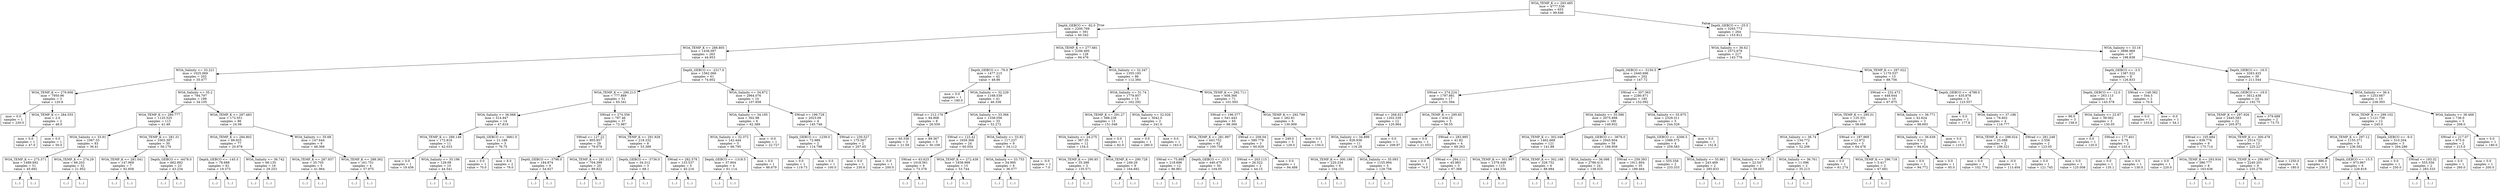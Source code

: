 digraph Tree {
node [shape=box] ;
0 [label="WOA_TEMP_K <= 293.485\nmse = 4777.536\nsamples = 655\nvalue = 99.646"] ;
1 [label="Depth_GEBCO <= -82.0\nmse = 2200.769\nsamples = 391\nvalue = 60.342"] ;
0 -> 1 [labeldistance=2.5, labelangle=45, headlabel="True"] ;
2 [label="WOA_TEMP_K <= 288.805\nmse = 1436.097\nsamples = 263\nvalue = 44.953"] ;
1 -> 2 ;
3 [label="WOA_Salinity <= 33.221\nmse = 1025.069\nsamples = 202\nvalue = 35.477"] ;
2 -> 3 ;
4 [label="WOA_TEMP_K <= 279.606\nmse = 7950.96\nsamples = 3\nvalue = 120.8"] ;
3 -> 4 ;
5 [label="mse = 0.0\nsamples = 1\nvalue = 230.0"] ;
4 -> 5 ;
6 [label="WOA_TEMP_K <= 284.555\nmse = 2.0\nsamples = 2\nvalue = 48.0"] ;
4 -> 6 ;
7 [label="mse = 0.0\nsamples = 1\nvalue = 47.0"] ;
6 -> 7 ;
8 [label="mse = 0.0\nsamples = 1\nvalue = 50.0"] ;
6 -> 8 ;
9 [label="WOA_Salinity <= 35.2\nmse = 794.797\nsamples = 199\nvalue = 34.105"] ;
3 -> 9 ;
10 [label="WOA_TEMP_K <= 280.777\nmse = 1125.525\nsamples = 113\nvalue = 41.49"] ;
9 -> 10 ;
11 [label="WOA_Salinity <= 33.91\nmse = 1067.33\nsamples = 83\nvalue = 36.41"] ;
10 -> 11 ;
12 [label="WOA_TEMP_K <= 275.571\nmse = 1489.692\nsamples = 51\nvalue = 45.692"] ;
11 -> 12 ;
13 [label="(...)"] ;
12 -> 13 ;
78 [label="(...)"] ;
12 -> 78 ;
99 [label="WOA_TEMP_K <= 274.29\nmse = 66.203\nsamples = 32\nvalue = 21.952"] ;
11 -> 99 ;
100 [label="(...)"] ;
99 -> 100 ;
113 [label="(...)"] ;
99 -> 113 ;
162 [label="WOA_TEMP_K <= 281.31\nmse = 1003.397\nsamples = 30\nvalue = 56.179"] ;
10 -> 162 ;
163 [label="WOA_TEMP_K <= 281.041\nmse = 147.969\nsamples = 7\nvalue = 92.858"] ;
162 -> 163 ;
164 [label="(...)"] ;
163 -> 164 ;
169 [label="(...)"] ;
163 -> 169 ;
176 [label="Depth_GEBCO <= -4478.0\nmse = 662.892\nsamples = 23\nvalue = 43.234"] ;
162 -> 176 ;
177 [label="(...)"] ;
176 -> 177 ;
198 [label="(...)"] ;
176 -> 198 ;
219 [label="WOA_TEMP_K <= 287.483\nmse = 172.051\nsamples = 86\nvalue = 24.09"] ;
9 -> 219 ;
220 [label="WOA_TEMP_K <= 284.802\nmse = 89.925\nsamples = 77\nvalue = 20.978"] ;
219 -> 220 ;
221 [label="Depth_GEBCO <= -145.5\nmse = 78.688\nsamples = 61\nvalue = 19.373"] ;
220 -> 221 ;
222 [label="(...)"] ;
221 -> 222 ;
263 [label="(...)"] ;
221 -> 263 ;
282 [label="WOA_Salinity <= 36.742\nmse = 66.135\nsamples = 16\nvalue = 29.253"] ;
220 -> 282 ;
283 [label="(...)"] ;
282 -> 283 ;
294 [label="(...)"] ;
282 -> 294 ;
299 [label="WOA_Salinity <= 35.68\nmse = 147.644\nsamples = 9\nvalue = 48.368"] ;
219 -> 299 ;
300 [label="WOA_TEMP_K <= 287.937\nmse = 35.705\nsamples = 5\nvalue = 41.964"] ;
299 -> 300 ;
301 [label="(...)"] ;
300 -> 301 ;
306 [label="(...)"] ;
300 -> 306 ;
309 [label="WOA_TEMP_K <= 288.362\nmse = 161.751\nsamples = 4\nvalue = 57.975"] ;
299 -> 309 ;
310 [label="(...)"] ;
309 -> 310 ;
313 [label="(...)"] ;
309 -> 313 ;
316 [label="Depth_GEBCO <= -2317.0\nmse = 1562.066\nsamples = 61\nvalue = 74.602"] ;
2 -> 316 ;
317 [label="WOA_TEMP_K <= 290.213\nmse = 777.889\nsamples = 51\nvalue = 65.341"] ;
316 -> 317 ;
318 [label="WOA_Salinity <= 36.068\nmse = 314.947\nsamples = 14\nvalue = 47.819"] ;
317 -> 318 ;
319 [label="WOA_TEMP_K <= 289.149\nmse = 172.816\nsamples = 11\nvalue = 42.033"] ;
318 -> 319 ;
320 [label="mse = 0.0\nsamples = 1\nvalue = 19.456"] ;
319 -> 320 ;
321 [label="WOA_Salinity <= 35.196\nmse = 129.09\nsamples = 10\nvalue = 44.541"] ;
319 -> 321 ;
322 [label="(...)"] ;
321 -> 322 ;
323 [label="(...)"] ;
321 -> 323 ;
338 [label="Depth_GEBCO <= -3661.0\nmse = 21.188\nsamples = 3\nvalue = 76.75"] ;
318 -> 338 ;
339 [label="mse = 0.0\nsamples = 1\nvalue = 70.0"] ;
338 -> 339 ;
340 [label="mse = 8.0\nsamples = 2\nvalue = 79.0"] ;
338 -> 340 ;
341 [label="SWrad <= 274.356\nmse = 787.46\nsamples = 37\nvalue = 72.987"] ;
317 -> 341 ;
342 [label="SWrad <= 127.22\nmse = 805.857\nsamples = 29\nvalue = 79.679"] ;
341 -> 342 ;
343 [label="Depth_GEBCO <= -3796.0\nmse = 184.874\nsamples = 9\nvalue = 54.927"] ;
342 -> 343 ;
344 [label="(...)"] ;
343 -> 344 ;
357 [label="(...)"] ;
343 -> 357 ;
360 [label="WOA_TEMP_K <= 291.313\nmse = 704.399\nsamples = 20\nvalue = 89.922"] ;
342 -> 360 ;
361 [label="(...)"] ;
360 -> 361 ;
378 [label="(...)"] ;
360 -> 378 ;
395 [label="WOA_TEMP_K <= 291.928\nmse = 218.332\nsamples = 8\nvalue = 53.389"] ;
341 -> 395 ;
396 [label="Depth_GEBCO <= -3736.0\nmse = 34.312\nsamples = 3\nvalue = 68.1"] ;
395 -> 396 ;
397 [label="(...)"] ;
396 -> 397 ;
398 [label="(...)"] ;
396 -> 398 ;
399 [label="SWrad <= 282.578\nmse = 133.537\nsamples = 5\nvalue = 45.216"] ;
395 -> 399 ;
400 [label="(...)"] ;
399 -> 400 ;
403 [label="(...)"] ;
399 -> 403 ;
406 [label="WOA_Salinity <= 34.872\nmse = 2964.076\nsamples = 10\nvalue = 107.858"] ;
316 -> 406 ;
407 [label="WOA_Salinity <= 34.195\nmse = 302.98\nsamples = 6\nvalue = 62.389"] ;
406 -> 407 ;
408 [label="WOA_Salinity <= 32.372\nmse = 142.444\nsamples = 5\nvalue = 66.795"] ;
407 -> 408 ;
409 [label="Depth_GEBCO <= -1318.5\nmse = 37.904\nsamples = 4\nvalue = 61.114"] ;
408 -> 409 ;
410 [label="(...)"] ;
409 -> 410 ;
411 [label="(...)"] ;
409 -> 411 ;
416 [label="mse = 0.0\nsamples = 1\nvalue = 86.679"] ;
408 -> 416 ;
417 [label="mse = -0.0\nsamples = 1\nvalue = 22.727"] ;
407 -> 417 ;
418 [label="SWrad <= 199.728\nmse = 2023.09\nsamples = 4\nvalue = 145.748"] ;
406 -> 418 ;
419 [label="Depth_GEBCO <= -1239.0\nmse = 72.989\nsamples = 2\nvalue = 114.798"] ;
418 -> 419 ;
420 [label="mse = 0.0\nsamples = 1\nvalue = 119.73"] ;
419 -> 420 ;
421 [label="mse = 0.0\nsamples = 1\nvalue = 100.0"] ;
419 -> 421 ;
422 [label="SWrad <= 230.527\nmse = 175.567\nsamples = 2\nvalue = 207.65"] ;
418 -> 422 ;
423 [label="mse = 0.0\nsamples = 1\nvalue = 230.6"] ;
422 -> 423 ;
424 [label="mse = -0.0\nsamples = 1\nvalue = 200.0"] ;
422 -> 424 ;
425 [label="WOA_TEMP_K <= 277.681\nmse = 2206.495\nsamples = 128\nvalue = 94.476"] ;
1 -> 425 ;
426 [label="Depth_GEBCO <= -76.0\nmse = 1477.215\nsamples = 42\nvalue = 48.86"] ;
425 -> 426 ;
427 [label="mse = 0.0\nsamples = 1\nvalue = 180.0"] ;
426 -> 427 ;
428 [label="WOA_Salinity <= 32.229\nmse = 1168.539\nsamples = 41\nvalue = 46.338"] ;
426 -> 428 ;
429 [label="SWrad <= 212.176\nmse = 94.908\nsamples = 8\nvalue = 26.559"] ;
428 -> 429 ;
430 [label="mse = 60.336\nsamples = 3\nvalue = 21.59"] ;
429 -> 430 ;
431 [label="mse = 89.367\nsamples = 5\nvalue = 30.109"] ;
429 -> 431 ;
432 [label="WOA_Salinity <= 33.366\nmse = 1338.056\nsamples = 33\nvalue = 52.272"] ;
428 -> 432 ;
433 [label="SWrad <= 123.42\nmse = 1659.368\nsamples = 24\nvalue = 60.054"] ;
432 -> 433 ;
434 [label="SWrad <= 63.625\nmse = 1018.561\nsamples = 9\nvalue = 73.378"] ;
433 -> 434 ;
435 [label="(...)"] ;
434 -> 435 ;
440 [label="(...)"] ;
434 -> 440 ;
441 [label="WOA_TEMP_K <= 272.438\nmse = 1838.999\nsamples = 15\nvalue = 53.744"] ;
433 -> 441 ;
442 [label="(...)"] ;
441 -> 442 ;
443 [label="(...)"] ;
441 -> 443 ;
446 [label="WOA_Salinity <= 33.92\nmse = 117.237\nsamples = 9\nvalue = 34.112"] ;
432 -> 446 ;
447 [label="WOA_Salinity <= 33.753\nmse = 54.995\nsamples = 8\nvalue = 36.577"] ;
446 -> 447 ;
448 [label="(...)"] ;
447 -> 448 ;
455 [label="(...)"] ;
447 -> 455 ;
458 [label="mse = -0.0\nsamples = 1\nvalue = 7.0"] ;
446 -> 458 ;
459 [label="WOA_Salinity <= 32.347\nmse = 1355.193\nsamples = 86\nvalue = 112.384"] ;
425 -> 459 ;
460 [label="WOA_Salinity <= 31.74\nmse = 1779.957\nsamples = 15\nvalue = 162.292"] ;
459 -> 460 ;
461 [label="WOA_TEMP_K <= 291.27\nmse = 588.236\nsamples = 13\nvalue = 151.048"] ;
460 -> 461 ;
462 [label="WOA_Salinity <= 24.275\nmse = 367.35\nsamples = 12\nvalue = 154.5"] ;
461 -> 462 ;
463 [label="WOA_TEMP_K <= 290.85\nmse = 35.388\nsamples = 3\nvalue = 135.571"] ;
462 -> 463 ;
464 [label="(...)"] ;
463 -> 464 ;
465 [label="(...)"] ;
463 -> 465 ;
466 [label="WOA_TEMP_K <= 290.728\nmse = 249.29\nsamples = 9\nvalue = 164.692"] ;
462 -> 466 ;
467 [label="(...)"] ;
466 -> 467 ;
476 [label="(...)"] ;
466 -> 476 ;
483 [label="mse = 0.0\nsamples = 1\nvalue = 82.0"] ;
461 -> 483 ;
484 [label="WOA_Salinity <= 32.026\nmse = 3042.0\nsamples = 2\nvalue = 241.0"] ;
460 -> 484 ;
485 [label="mse = 0.0\nsamples = 1\nvalue = 280.0"] ;
484 -> 485 ;
486 [label="mse = 0.0\nsamples = 1\nvalue = 163.0"] ;
484 -> 486 ;
487 [label="WOA_TEMP_K <= 292.711\nmse = 608.366\nsamples = 71\nvalue = 101.593"] ;
459 -> 487 ;
488 [label="SWrad <= 196.377\nmse = 541.443\nsamples = 65\nvalue = 98.369"] ;
487 -> 488 ;
489 [label="WOA_TEMP_K <= 281.997\nmse = 443.752\nsamples = 62\nvalue = 100.758"] ;
488 -> 489 ;
490 [label="SWrad <= 75.885\nmse = 218.696\nsamples = 12\nvalue = 86.861"] ;
489 -> 490 ;
491 [label="(...)"] ;
490 -> 491 ;
510 [label="(...)"] ;
490 -> 510 ;
513 [label="Depth_GEBCO <= -23.5\nmse = 440.479\nsamples = 50\nvalue = 104.05"] ;
489 -> 513 ;
514 [label="(...)"] ;
513 -> 514 ;
571 [label="(...)"] ;
513 -> 571 ;
582 [label="SWrad <= 209.04\nmse = 580.778\nsamples = 3\nvalue = 60.929"] ;
488 -> 582 ;
583 [label="SWrad <= 203.115\nmse = 26.522\nsamples = 2\nvalue = 44.15"] ;
582 -> 583 ;
584 [label="(...)"] ;
583 -> 584 ;
585 [label="(...)"] ;
583 -> 585 ;
586 [label="mse = 0.0\nsamples = 1\nvalue = 94.488"] ;
582 -> 586 ;
587 [label="WOA_TEMP_K <= 292.799\nmse = 262.81\nsamples = 6\nvalue = 130.909"] ;
487 -> 587 ;
588 [label="mse = 249.0\nsamples = 5\nvalue = 129.0"] ;
587 -> 588 ;
589 [label="mse = 0.0\nsamples = 1\nvalue = 150.0"] ;
587 -> 589 ;
590 [label="Depth_GEBCO <= -25.5\nmse = 3265.773\nsamples = 264\nvalue = 153.812"] ;
0 -> 590 [labeldistance=2.5, labelangle=-45, headlabel="False"] ;
591 [label="WOA_Salinity <= 36.62\nmse = 2572.679\nsamples = 217\nvalue = 143.778"] ;
590 -> 591 ;
592 [label="Depth_GEBCO <= -5150.5\nmse = 2440.696\nsamples = 202\nvalue = 147.72"] ;
591 -> 592 ;
593 [label="SWrad <= 274.224\nmse = 1797.881\nsamples = 17\nvalue = 101.594"] ;
592 -> 593 ;
594 [label="SWrad <= 268.821\nmse = 1202.539\nsamples = 12\nvalue = 120.964"] ;
593 -> 594 ;
595 [label="WOA_Salinity <= 34.899\nmse = 826.938\nsamples = 11\nvalue = 116.28"] ;
594 -> 595 ;
596 [label="WOA_TEMP_K <= 300.198\nmse = 220.234\nsamples = 6\nvalue = 104.151"] ;
595 -> 596 ;
597 [label="(...)"] ;
596 -> 597 ;
600 [label="(...)"] ;
596 -> 600 ;
607 [label="WOA_Salinity <= 35.093\nmse = 1155.994\nsamples = 5\nvalue = 129.756"] ;
595 -> 607 ;
608 [label="(...)"] ;
607 -> 608 ;
611 [label="(...)"] ;
607 -> 611 ;
616 [label="mse = 0.0\nsamples = 1\nvalue = 209.97"] ;
594 -> 616 ;
617 [label="WOA_TEMP_K <= 295.65\nmse = 434.25\nsamples = 5\nvalue = 58.55"] ;
593 -> 617 ;
618 [label="mse = 0.0\nsamples = 1\nvalue = 21.053"] ;
617 -> 618 ;
619 [label="SWrad <= 283.995\nmse = 41.82\nsamples = 4\nvalue = 69.263"] ;
617 -> 619 ;
620 [label="mse = 0.0\nsamples = 1\nvalue = 74.0"] ;
619 -> 620 ;
621 [label="SWrad <= 294.111\nmse = 45.983\nsamples = 3\nvalue = 67.368"] ;
619 -> 621 ;
622 [label="(...)"] ;
621 -> 622 ;
623 [label="(...)"] ;
621 -> 623 ;
626 [label="SWrad <= 307.363\nmse = 2280.871\nsamples = 185\nvalue = 152.092"] ;
592 -> 626 ;
627 [label="WOA_Salinity <= 35.586\nmse = 2075.898\nsamples = 180\nvalue = 149.932"] ;
626 -> 627 ;
628 [label="WOA_TEMP_K <= 302.046\nmse = 1462.669\nsamples = 121\nvalue = 141.88"] ;
627 -> 628 ;
629 [label="WOA_TEMP_K <= 301.997\nmse = 1379.448\nsamples = 115\nvalue = 144.334"] ;
628 -> 629 ;
630 [label="(...)"] ;
629 -> 630 ;
813 [label="(...)"] ;
629 -> 813 ;
816 [label="WOA_TEMP_K <= 302.168\nmse = 328.752\nsamples = 6\nvalue = 88.984"] ;
628 -> 816 ;
817 [label="(...)"] ;
816 -> 817 ;
820 [label="(...)"] ;
816 -> 820 ;
827 [label="Depth_GEBCO <= -3676.0\nmse = 2945.604\nsamples = 59\nvalue = 166.959"] ;
627 -> 827 ;
828 [label="WOA_Salinity <= 36.098\nmse = 2786.415\nsamples = 24\nvalue = 138.025"] ;
827 -> 828 ;
829 [label="(...)"] ;
828 -> 829 ;
852 [label="(...)"] ;
828 -> 852 ;
873 [label="SWrad <= 259.393\nmse = 1911.804\nsamples = 35\nvalue = 189.464"] ;
827 -> 873 ;
874 [label="(...)"] ;
873 -> 874 ;
897 [label="(...)"] ;
873 -> 897 ;
910 [label="WOA_Salinity <= 35.975\nmse = 2329.311\nsamples = 5\nvalue = 244.329"] ;
626 -> 910 ;
911 [label="Depth_GEBCO <= -4306.5\nmse = 1088.575\nsamples = 4\nvalue = 259.583"] ;
910 -> 911 ;
912 [label="mse = 555.556\nsamples = 2\nvalue = 233.333"] ;
911 -> 912 ;
913 [label="WOA_Salinity <= 35.961\nmse = 243.469\nsamples = 2\nvalue = 285.833"] ;
911 -> 913 ;
914 [label="(...)"] ;
913 -> 914 ;
915 [label="(...)"] ;
913 -> 915 ;
916 [label="mse = 0.0\nsamples = 1\nvalue = 152.8"] ;
910 -> 916 ;
917 [label="WOA_TEMP_K <= 297.022\nmse = 1170.537\nsamples = 15\nvalue = 88.756"] ;
591 -> 917 ;
918 [label="SWrad <= 232.473\nmse = 448.644\nsamples = 10\nvalue = 67.875"] ;
917 -> 918 ;
919 [label="WOA_TEMP_K <= 295.01\nmse = 125.331\nsamples = 7\nvalue = 56.668"] ;
918 -> 919 ;
920 [label="WOA_Salinity <= 36.74\nmse = 134.772\nsamples = 4\nvalue = 52.206"] ;
919 -> 920 ;
921 [label="WOA_Salinity <= 36.733\nmse = 22.547\nsamples = 2\nvalue = 59.003"] ;
920 -> 921 ;
922 [label="(...)"] ;
921 -> 922 ;
923 [label="(...)"] ;
921 -> 923 ;
924 [label="WOA_Salinity <= 36.761\nmse = 11.096\nsamples = 2\nvalue = 35.213"] ;
920 -> 924 ;
925 [label="(...)"] ;
924 -> 925 ;
926 [label="(...)"] ;
924 -> 926 ;
927 [label="SWrad <= 187.969\nmse = 12.972\nsamples = 3\nvalue = 64.478"] ;
919 -> 927 ;
928 [label="mse = 0.0\nsamples = 1\nvalue = 61.274"] ;
927 -> 928 ;
929 [label="WOA_TEMP_K <= 296.718\nmse = 5.417\nsamples = 2\nvalue = 67.681"] ;
927 -> 929 ;
930 [label="(...)"] ;
929 -> 930 ;
931 [label="(...)"] ;
929 -> 931 ;
932 [label="WOA_Salinity <= 36.771\nmse = 42.624\nsamples = 3\nvalue = 98.693"] ;
918 -> 932 ;
933 [label="WOA_Salinity <= 36.639\nmse = 0.012\nsamples = 2\nvalue = 94.924"] ;
932 -> 933 ;
934 [label="mse = 0.0\nsamples = 1\nvalue = 94.772"] ;
933 -> 934 ;
935 [label="mse = 0.0\nsamples = 1\nvalue = 95.0"] ;
933 -> 935 ;
936 [label="mse = 0.0\nsamples = 1\nvalue = 110.0"] ;
932 -> 936 ;
937 [label="Depth_GEBCO <= -4788.0\nmse = 435.878\nsamples = 5\nvalue = 123.557"] ;
917 -> 937 ;
938 [label="mse = 0.0\nsamples = 1\nvalue = 177.8"] ;
937 -> 938 ;
939 [label="WOA_Salinity <= 37.196\nmse = 76.602\nsamples = 4\nvalue = 116.777"] ;
937 -> 939 ;
940 [label="WOA_TEMP_K <= 298.024\nmse = 25.088\nsamples = 2\nvalue = 106.321"] ;
939 -> 940 ;
941 [label="mse = 0.0\nsamples = 1\nvalue = 102.779"] ;
940 -> 941 ;
942 [label="mse = -0.0\nsamples = 1\nvalue = 113.404"] ;
940 -> 942 ;
943 [label="SWrad <= 281.248\nmse = 2.556\nsamples = 2\nvalue = 123.05"] ;
939 -> 943 ;
944 [label="mse = 0.0\nsamples = 1\nvalue = 121.745"] ;
943 -> 944 ;
945 [label="mse = 0.0\nsamples = 1\nvalue = 125.008"] ;
943 -> 945 ;
946 [label="WOA_Salinity <= 33.16\nmse = 3896.969\nsamples = 47\nvalue = 198.838"] ;
590 -> 946 ;
947 [label="Depth_GEBCO <= -3.5\nmse = 1387.522\nsamples = 8\nvalue = 126.833"] ;
946 -> 947 ;
948 [label="Depth_GEBCO <= -12.0\nmse = 263.113\nsamples = 6\nvalue = 145.578"] ;
947 -> 948 ;
949 [label="mse = 96.0\nsamples = 3\nvalue = 158.0"] ;
948 -> 949 ;
950 [label="WOA_Salinity <= 22.87\nmse = 38.002\nsamples = 3\nvalue = 130.05"] ;
948 -> 950 ;
951 [label="mse = 0.0\nsamples = 1\nvalue = 120.0"] ;
950 -> 951 ;
952 [label="SWrad <= 177.401\nmse = 5.78\nsamples = 2\nvalue = 133.4"] ;
950 -> 952 ;
953 [label="mse = 0.0\nsamples = 1\nvalue = 135.1"] ;
952 -> 953 ;
954 [label="mse = 0.0\nsamples = 1\nvalue = 130.0"] ;
952 -> 954 ;
955 [label="SWrad <= 148.382\nmse = 544.5\nsamples = 2\nvalue = 70.6"] ;
947 -> 955 ;
956 [label="mse = 0.0\nsamples = 1\nvalue = 103.6"] ;
955 -> 956 ;
957 [label="mse = -0.0\nsamples = 1\nvalue = 54.1"] ;
955 -> 957 ;
958 [label="Depth_GEBCO <= -16.5\nmse = 3263.425\nsamples = 39\nvalue = 211.544"] ;
946 -> 958 ;
959 [label="Depth_GEBCO <= -19.0\nmse = 3812.438\nsamples = 24\nvalue = 192.75"] ;
958 -> 959 ;
960 [label="WOA_TEMP_K <= 297.926\nmse = 2445.583\nsamples = 22\nvalue = 205.972"] ;
959 -> 960 ;
961 [label="SWrad <= 105.684\nmse = 838.776\nsamples = 9\nvalue = 175.714"] ;
960 -> 961 ;
962 [label="mse = 0.0\nsamples = 1\nvalue = 220.0"] ;
961 -> 962 ;
963 [label="WOA_TEMP_K <= 293.934\nmse = 386.777\nsamples = 8\nvalue = 163.636"] ;
961 -> 963 ;
964 [label="(...)"] ;
963 -> 964 ;
965 [label="(...)"] ;
963 -> 965 ;
970 [label="WOA_TEMP_K <= 300.478\nmse = 2514.721\nsamples = 13\nvalue = 225.227"] ;
960 -> 970 ;
971 [label="WOA_TEMP_K <= 299.997\nmse = 2240.201\nsamples = 9\nvalue = 235.278"] ;
970 -> 971 ;
972 [label="(...)"] ;
971 -> 972 ;
977 [label="(...)"] ;
971 -> 977 ;
978 [label="mse = 1250.0\nsamples = 4\nvalue = 180.0"] ;
970 -> 978 ;
979 [label="mse = 379.688\nsamples = 2\nvalue = 73.75"] ;
959 -> 979 ;
980 [label="WOA_Salinity <= 36.4\nmse = 1253.667\nsamples = 15\nvalue = 238.393"] ;
958 -> 980 ;
981 [label="WOA_TEMP_K <= 299.102\nmse = 1121.739\nsamples = 12\nvalue = 245.0"] ;
980 -> 981 ;
982 [label="WOA_TEMP_K <= 297.12\nmse = 1155.371\nsamples = 9\nvalue = 236.562"] ;
981 -> 982 ;
983 [label="mse = 886.0\nsamples = 3\nvalue = 258.0"] ;
982 -> 983 ;
984 [label="Depth_GEBCO <= -15.5\nmse = 973.967\nsamples = 6\nvalue = 226.818"] ;
982 -> 984 ;
985 [label="(...)"] ;
984 -> 985 ;
986 [label="(...)"] ;
984 -> 986 ;
989 [label="Depth_GEBCO <= -9.0\nmse = 510.204\nsamples = 3\nvalue = 264.286"] ;
981 -> 989 ;
990 [label="mse = 0.0\nsamples = 1\nvalue = 250.0"] ;
989 -> 990 ;
991 [label="SWrad <= 193.32\nmse = 555.556\nsamples = 2\nvalue = 283.333"] ;
989 -> 991 ;
992 [label="(...)"] ;
991 -> 992 ;
993 [label="(...)"] ;
991 -> 993 ;
994 [label="WOA_Salinity <= 36.469\nmse = 736.0\nsamples = 3\nvalue = 208.0"] ;
980 -> 994 ;
995 [label="SWrad <= 217.07\nmse = 675.0\nsamples = 2\nvalue = 215.0"] ;
994 -> 995 ;
996 [label="mse = 0.0\nsamples = 1\nvalue = 260.0"] ;
995 -> 996 ;
997 [label="mse = 0.0\nsamples = 1\nvalue = 200.0"] ;
995 -> 997 ;
998 [label="mse = 0.0\nsamples = 1\nvalue = 180.0"] ;
994 -> 998 ;
}